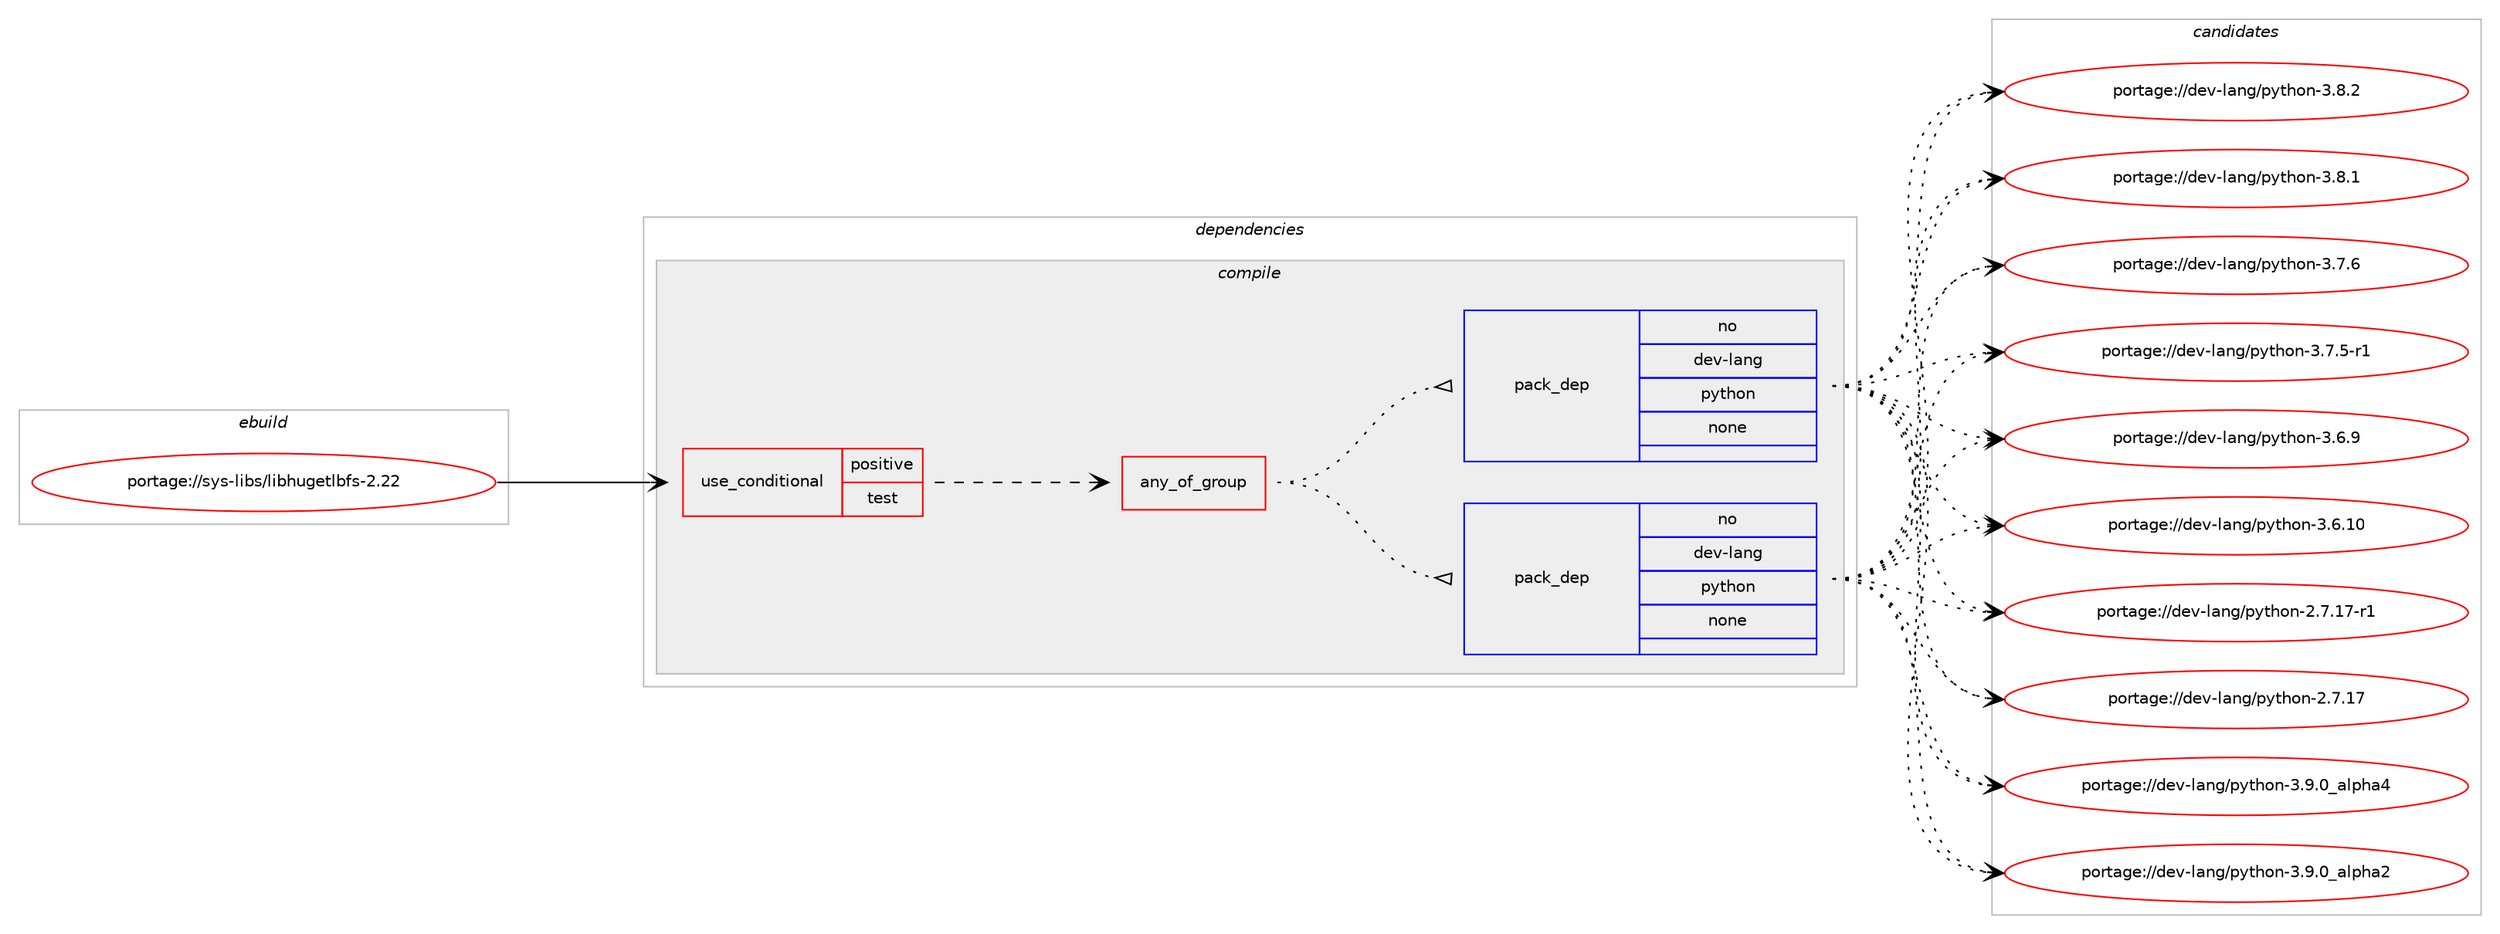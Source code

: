 digraph prolog {

# *************
# Graph options
# *************

newrank=true;
concentrate=true;
compound=true;
graph [rankdir=LR,fontname=Helvetica,fontsize=10,ranksep=1.5];#, ranksep=2.5, nodesep=0.2];
edge  [arrowhead=vee];
node  [fontname=Helvetica,fontsize=10];

# **********
# The ebuild
# **********

subgraph cluster_leftcol {
color=gray;
rank=same;
label=<<i>ebuild</i>>;
id [label="portage://sys-libs/libhugetlbfs-2.22", color=red, width=4, href="../sys-libs/libhugetlbfs-2.22.svg"];
}

# ****************
# The dependencies
# ****************

subgraph cluster_midcol {
color=gray;
label=<<i>dependencies</i>>;
subgraph cluster_compile {
fillcolor="#eeeeee";
style=filled;
label=<<i>compile</i>>;
subgraph cond4537 {
dependency26530 [label=<<TABLE BORDER="0" CELLBORDER="1" CELLSPACING="0" CELLPADDING="4"><TR><TD ROWSPAN="3" CELLPADDING="10">use_conditional</TD></TR><TR><TD>positive</TD></TR><TR><TD>test</TD></TR></TABLE>>, shape=none, color=red];
subgraph any665 {
dependency26531 [label=<<TABLE BORDER="0" CELLBORDER="1" CELLSPACING="0" CELLPADDING="4"><TR><TD CELLPADDING="10">any_of_group</TD></TR></TABLE>>, shape=none, color=red];subgraph pack21309 {
dependency26532 [label=<<TABLE BORDER="0" CELLBORDER="1" CELLSPACING="0" CELLPADDING="4" WIDTH="220"><TR><TD ROWSPAN="6" CELLPADDING="30">pack_dep</TD></TR><TR><TD WIDTH="110">no</TD></TR><TR><TD>dev-lang</TD></TR><TR><TD>python</TD></TR><TR><TD>none</TD></TR><TR><TD></TD></TR></TABLE>>, shape=none, color=blue];
}
dependency26531:e -> dependency26532:w [weight=20,style="dotted",arrowhead="oinv"];
subgraph pack21310 {
dependency26533 [label=<<TABLE BORDER="0" CELLBORDER="1" CELLSPACING="0" CELLPADDING="4" WIDTH="220"><TR><TD ROWSPAN="6" CELLPADDING="30">pack_dep</TD></TR><TR><TD WIDTH="110">no</TD></TR><TR><TD>dev-lang</TD></TR><TR><TD>python</TD></TR><TR><TD>none</TD></TR><TR><TD></TD></TR></TABLE>>, shape=none, color=blue];
}
dependency26531:e -> dependency26533:w [weight=20,style="dotted",arrowhead="oinv"];
}
dependency26530:e -> dependency26531:w [weight=20,style="dashed",arrowhead="vee"];
}
id:e -> dependency26530:w [weight=20,style="solid",arrowhead="vee"];
}
subgraph cluster_compileandrun {
fillcolor="#eeeeee";
style=filled;
label=<<i>compile and run</i>>;
}
subgraph cluster_run {
fillcolor="#eeeeee";
style=filled;
label=<<i>run</i>>;
}
}

# **************
# The candidates
# **************

subgraph cluster_choices {
rank=same;
color=gray;
label=<<i>candidates</i>>;

subgraph choice21309 {
color=black;
nodesep=1;
choice10010111845108971101034711212111610411111045514657464895971081121049752 [label="portage://dev-lang/python-3.9.0_alpha4", color=red, width=4,href="../dev-lang/python-3.9.0_alpha4.svg"];
choice10010111845108971101034711212111610411111045514657464895971081121049750 [label="portage://dev-lang/python-3.9.0_alpha2", color=red, width=4,href="../dev-lang/python-3.9.0_alpha2.svg"];
choice100101118451089711010347112121116104111110455146564650 [label="portage://dev-lang/python-3.8.2", color=red, width=4,href="../dev-lang/python-3.8.2.svg"];
choice100101118451089711010347112121116104111110455146564649 [label="portage://dev-lang/python-3.8.1", color=red, width=4,href="../dev-lang/python-3.8.1.svg"];
choice100101118451089711010347112121116104111110455146554654 [label="portage://dev-lang/python-3.7.6", color=red, width=4,href="../dev-lang/python-3.7.6.svg"];
choice1001011184510897110103471121211161041111104551465546534511449 [label="portage://dev-lang/python-3.7.5-r1", color=red, width=4,href="../dev-lang/python-3.7.5-r1.svg"];
choice100101118451089711010347112121116104111110455146544657 [label="portage://dev-lang/python-3.6.9", color=red, width=4,href="../dev-lang/python-3.6.9.svg"];
choice10010111845108971101034711212111610411111045514654464948 [label="portage://dev-lang/python-3.6.10", color=red, width=4,href="../dev-lang/python-3.6.10.svg"];
choice100101118451089711010347112121116104111110455046554649554511449 [label="portage://dev-lang/python-2.7.17-r1", color=red, width=4,href="../dev-lang/python-2.7.17-r1.svg"];
choice10010111845108971101034711212111610411111045504655464955 [label="portage://dev-lang/python-2.7.17", color=red, width=4,href="../dev-lang/python-2.7.17.svg"];
dependency26532:e -> choice10010111845108971101034711212111610411111045514657464895971081121049752:w [style=dotted,weight="100"];
dependency26532:e -> choice10010111845108971101034711212111610411111045514657464895971081121049750:w [style=dotted,weight="100"];
dependency26532:e -> choice100101118451089711010347112121116104111110455146564650:w [style=dotted,weight="100"];
dependency26532:e -> choice100101118451089711010347112121116104111110455146564649:w [style=dotted,weight="100"];
dependency26532:e -> choice100101118451089711010347112121116104111110455146554654:w [style=dotted,weight="100"];
dependency26532:e -> choice1001011184510897110103471121211161041111104551465546534511449:w [style=dotted,weight="100"];
dependency26532:e -> choice100101118451089711010347112121116104111110455146544657:w [style=dotted,weight="100"];
dependency26532:e -> choice10010111845108971101034711212111610411111045514654464948:w [style=dotted,weight="100"];
dependency26532:e -> choice100101118451089711010347112121116104111110455046554649554511449:w [style=dotted,weight="100"];
dependency26532:e -> choice10010111845108971101034711212111610411111045504655464955:w [style=dotted,weight="100"];
}
subgraph choice21310 {
color=black;
nodesep=1;
choice10010111845108971101034711212111610411111045514657464895971081121049752 [label="portage://dev-lang/python-3.9.0_alpha4", color=red, width=4,href="../dev-lang/python-3.9.0_alpha4.svg"];
choice10010111845108971101034711212111610411111045514657464895971081121049750 [label="portage://dev-lang/python-3.9.0_alpha2", color=red, width=4,href="../dev-lang/python-3.9.0_alpha2.svg"];
choice100101118451089711010347112121116104111110455146564650 [label="portage://dev-lang/python-3.8.2", color=red, width=4,href="../dev-lang/python-3.8.2.svg"];
choice100101118451089711010347112121116104111110455146564649 [label="portage://dev-lang/python-3.8.1", color=red, width=4,href="../dev-lang/python-3.8.1.svg"];
choice100101118451089711010347112121116104111110455146554654 [label="portage://dev-lang/python-3.7.6", color=red, width=4,href="../dev-lang/python-3.7.6.svg"];
choice1001011184510897110103471121211161041111104551465546534511449 [label="portage://dev-lang/python-3.7.5-r1", color=red, width=4,href="../dev-lang/python-3.7.5-r1.svg"];
choice100101118451089711010347112121116104111110455146544657 [label="portage://dev-lang/python-3.6.9", color=red, width=4,href="../dev-lang/python-3.6.9.svg"];
choice10010111845108971101034711212111610411111045514654464948 [label="portage://dev-lang/python-3.6.10", color=red, width=4,href="../dev-lang/python-3.6.10.svg"];
choice100101118451089711010347112121116104111110455046554649554511449 [label="portage://dev-lang/python-2.7.17-r1", color=red, width=4,href="../dev-lang/python-2.7.17-r1.svg"];
choice10010111845108971101034711212111610411111045504655464955 [label="portage://dev-lang/python-2.7.17", color=red, width=4,href="../dev-lang/python-2.7.17.svg"];
dependency26533:e -> choice10010111845108971101034711212111610411111045514657464895971081121049752:w [style=dotted,weight="100"];
dependency26533:e -> choice10010111845108971101034711212111610411111045514657464895971081121049750:w [style=dotted,weight="100"];
dependency26533:e -> choice100101118451089711010347112121116104111110455146564650:w [style=dotted,weight="100"];
dependency26533:e -> choice100101118451089711010347112121116104111110455146564649:w [style=dotted,weight="100"];
dependency26533:e -> choice100101118451089711010347112121116104111110455146554654:w [style=dotted,weight="100"];
dependency26533:e -> choice1001011184510897110103471121211161041111104551465546534511449:w [style=dotted,weight="100"];
dependency26533:e -> choice100101118451089711010347112121116104111110455146544657:w [style=dotted,weight="100"];
dependency26533:e -> choice10010111845108971101034711212111610411111045514654464948:w [style=dotted,weight="100"];
dependency26533:e -> choice100101118451089711010347112121116104111110455046554649554511449:w [style=dotted,weight="100"];
dependency26533:e -> choice10010111845108971101034711212111610411111045504655464955:w [style=dotted,weight="100"];
}
}

}
